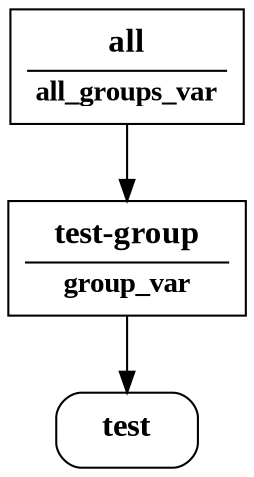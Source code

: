 digraph all {
  rankdir=TB;

  all [shape=record label=<
<table border="0" cellborder="0">
  <tr><td><b>
  <font face="Times New Roman, Bold" point-size="16">all</font>
  </b></td></tr>
<hr/><tr><td><font face="Times New Roman, Bold" point-size="14">all_groups_var<br/></font></td></tr></table>
>]
  test [shape=record style=rounded label=<
<table border="0" cellborder="0">
  <tr><td><b>
  <font face="Times New Roman, Bold" point-size="16">test</font>
  </b></td></tr>
</table>
>]
  test_group [shape=record label=<
<table border="0" cellborder="0">
  <tr><td><b>
  <font face="Times New Roman, Bold" point-size="16">test-group</font>
  </b></td></tr>
<hr/><tr><td><font face="Times New Roman, Bold" point-size="14">group_var<br/></font></td></tr></table>
>]

  all -> test_group;
  test_group -> test;
}
